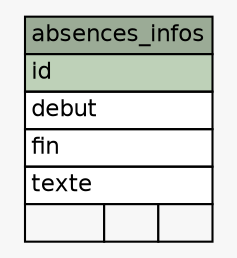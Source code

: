 // dot 2.26.3 on Linux 3.2.0-4-amd64
// SchemaSpy rev 590
digraph "absences_infos" {
  graph [
    rankdir="RL"
    bgcolor="#f7f7f7"
    nodesep="0.18"
    ranksep="0.46"
    fontname="Helvetica"
    fontsize="11"
  ];
  node [
    fontname="Helvetica"
    fontsize="11"
    shape="plaintext"
  ];
  edge [
    arrowsize="0.8"
  ];
  "absences_infos" [
    label=<
    <TABLE BORDER="0" CELLBORDER="1" CELLSPACING="0" BGCOLOR="#ffffff">
      <TR><TD COLSPAN="3" BGCOLOR="#9bab96" ALIGN="CENTER">absences_infos</TD></TR>
      <TR><TD PORT="id" COLSPAN="3" BGCOLOR="#bed1b8" ALIGN="LEFT">id</TD></TR>
      <TR><TD PORT="debut" COLSPAN="3" ALIGN="LEFT">debut</TD></TR>
      <TR><TD PORT="fin" COLSPAN="3" ALIGN="LEFT">fin</TD></TR>
      <TR><TD PORT="texte" COLSPAN="3" ALIGN="LEFT">texte</TD></TR>
      <TR><TD ALIGN="LEFT" BGCOLOR="#f7f7f7">  </TD><TD ALIGN="RIGHT" BGCOLOR="#f7f7f7">  </TD><TD ALIGN="RIGHT" BGCOLOR="#f7f7f7">  </TD></TR>
    </TABLE>>
    URL="tables/absences_infos.html"
    tooltip="absences_infos"
  ];
}
